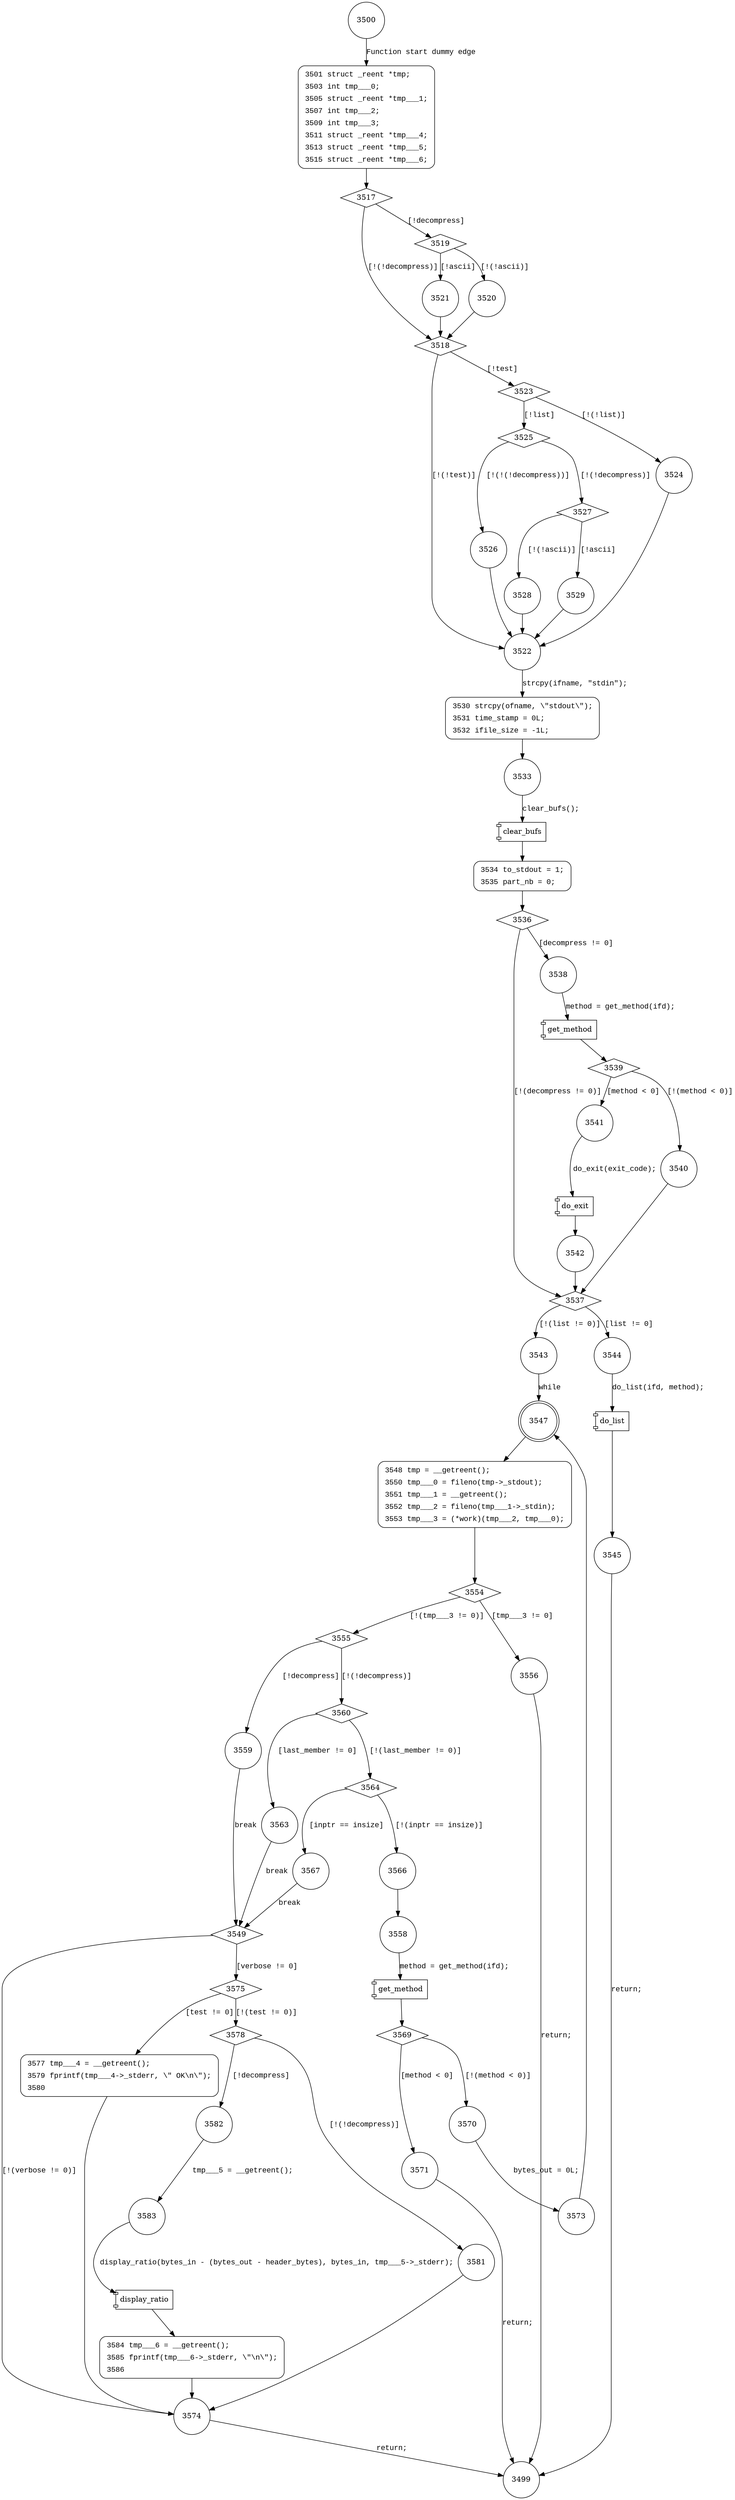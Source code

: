 digraph treat_stdin {
3500 [shape="circle"]
3501 [shape="circle"]
3517 [shape="diamond"]
3518 [shape="diamond"]
3519 [shape="diamond"]
3520 [shape="circle"]
3521 [shape="circle"]
3522 [shape="circle"]
3523 [shape="diamond"]
3524 [shape="circle"]
3525 [shape="diamond"]
3526 [shape="circle"]
3527 [shape="diamond"]
3528 [shape="circle"]
3529 [shape="circle"]
3530 [shape="circle"]
3533 [shape="circle"]
3534 [shape="circle"]
3536 [shape="diamond"]
3537 [shape="diamond"]
3538 [shape="circle"]
3539 [shape="diamond"]
3540 [shape="circle"]
3541 [shape="circle"]
3542 [shape="circle"]
3543 [shape="circle"]
3544 [shape="circle"]
3545 [shape="circle"]
3547 [shape="doublecircle"]
3548 [shape="circle"]
3554 [shape="diamond"]
3555 [shape="diamond"]
3556 [shape="circle"]
3560 [shape="diamond"]
3559 [shape="circle"]
3549 [shape="diamond"]
3574 [shape="circle"]
3575 [shape="diamond"]
3578 [shape="diamond"]
3577 [shape="circle"]
3499 [shape="circle"]
3581 [shape="circle"]
3582 [shape="circle"]
3583 [shape="circle"]
3584 [shape="circle"]
3564 [shape="diamond"]
3563 [shape="circle"]
3566 [shape="circle"]
3567 [shape="circle"]
3558 [shape="circle"]
3569 [shape="diamond"]
3570 [shape="circle"]
3571 [shape="circle"]
3573 [shape="circle"]
3501 [style="filled,bold" penwidth="1" fillcolor="white" fontname="Courier New" shape="Mrecord" label=<<table border="0" cellborder="0" cellpadding="3" bgcolor="white"><tr><td align="right">3501</td><td align="left">struct _reent *tmp;</td></tr><tr><td align="right">3503</td><td align="left">int tmp___0;</td></tr><tr><td align="right">3505</td><td align="left">struct _reent *tmp___1;</td></tr><tr><td align="right">3507</td><td align="left">int tmp___2;</td></tr><tr><td align="right">3509</td><td align="left">int tmp___3;</td></tr><tr><td align="right">3511</td><td align="left">struct _reent *tmp___4;</td></tr><tr><td align="right">3513</td><td align="left">struct _reent *tmp___5;</td></tr><tr><td align="right">3515</td><td align="left">struct _reent *tmp___6;</td></tr></table>>]
3501 -> 3517[label=""]
3530 [style="filled,bold" penwidth="1" fillcolor="white" fontname="Courier New" shape="Mrecord" label=<<table border="0" cellborder="0" cellpadding="3" bgcolor="white"><tr><td align="right">3530</td><td align="left">strcpy(ofname, \"stdout\");</td></tr><tr><td align="right">3531</td><td align="left">time_stamp = 0L;</td></tr><tr><td align="right">3532</td><td align="left">ifile_size = -1L;</td></tr></table>>]
3530 -> 3533[label=""]
3534 [style="filled,bold" penwidth="1" fillcolor="white" fontname="Courier New" shape="Mrecord" label=<<table border="0" cellborder="0" cellpadding="3" bgcolor="white"><tr><td align="right">3534</td><td align="left">to_stdout = 1;</td></tr><tr><td align="right">3535</td><td align="left">part_nb = 0;</td></tr></table>>]
3534 -> 3536[label=""]
3548 [style="filled,bold" penwidth="1" fillcolor="white" fontname="Courier New" shape="Mrecord" label=<<table border="0" cellborder="0" cellpadding="3" bgcolor="white"><tr><td align="right">3548</td><td align="left">tmp = __getreent();</td></tr><tr><td align="right">3550</td><td align="left">tmp___0 = fileno(tmp-&gt;_stdout);</td></tr><tr><td align="right">3551</td><td align="left">tmp___1 = __getreent();</td></tr><tr><td align="right">3552</td><td align="left">tmp___2 = fileno(tmp___1-&gt;_stdin);</td></tr><tr><td align="right">3553</td><td align="left">tmp___3 = (*work)(tmp___2, tmp___0);</td></tr></table>>]
3548 -> 3554[label=""]
3577 [style="filled,bold" penwidth="1" fillcolor="white" fontname="Courier New" shape="Mrecord" label=<<table border="0" cellborder="0" cellpadding="3" bgcolor="white"><tr><td align="right">3577</td><td align="left">tmp___4 = __getreent();</td></tr><tr><td align="right">3579</td><td align="left">fprintf(tmp___4-&gt;_stderr, \" OK\n\");</td></tr><tr><td align="right">3580</td><td align="left"></td></tr></table>>]
3577 -> 3574[label=""]
3584 [style="filled,bold" penwidth="1" fillcolor="white" fontname="Courier New" shape="Mrecord" label=<<table border="0" cellborder="0" cellpadding="3" bgcolor="white"><tr><td align="right">3584</td><td align="left">tmp___6 = __getreent();</td></tr><tr><td align="right">3585</td><td align="left">fprintf(tmp___6-&gt;_stderr, \"\n\");</td></tr><tr><td align="right">3586</td><td align="left"></td></tr></table>>]
3584 -> 3574[label=""]
3500 -> 3501 [label="Function start dummy edge" fontname="Courier New"]
3517 -> 3518 [label="[!(!decompress)]" fontname="Courier New"]
3517 -> 3519 [label="[!decompress]" fontname="Courier New"]
3519 -> 3520 [label="[!(!ascii)]" fontname="Courier New"]
3519 -> 3521 [label="[!ascii]" fontname="Courier New"]
3518 -> 3522 [label="[!(!test)]" fontname="Courier New"]
3518 -> 3523 [label="[!test]" fontname="Courier New"]
3523 -> 3524 [label="[!(!list)]" fontname="Courier New"]
3523 -> 3525 [label="[!list]" fontname="Courier New"]
3525 -> 3526 [label="[!(!(!decompress))]" fontname="Courier New"]
3525 -> 3527 [label="[!(!decompress)]" fontname="Courier New"]
3527 -> 3528 [label="[!(!ascii)]" fontname="Courier New"]
3527 -> 3529 [label="[!ascii]" fontname="Courier New"]
3522 -> 3530 [label="strcpy(ifname, \"stdin\");" fontname="Courier New"]
100170 [shape="component" label="clear_bufs"]
3533 -> 100170 [label="clear_bufs();" fontname="Courier New"]
100170 -> 3534 [label="" fontname="Courier New"]
3536 -> 3537 [label="[!(decompress != 0)]" fontname="Courier New"]
3536 -> 3538 [label="[decompress != 0]" fontname="Courier New"]
100171 [shape="component" label="get_method"]
3538 -> 100171 [label="method = get_method(ifd);" fontname="Courier New"]
100171 -> 3539 [label="" fontname="Courier New"]
3539 -> 3540 [label="[!(method < 0)]" fontname="Courier New"]
3539 -> 3541 [label="[method < 0]" fontname="Courier New"]
100172 [shape="component" label="do_exit"]
3541 -> 100172 [label="do_exit(exit_code);" fontname="Courier New"]
100172 -> 3542 [label="" fontname="Courier New"]
3537 -> 3543 [label="[!(list != 0)]" fontname="Courier New"]
3537 -> 3544 [label="[list != 0]" fontname="Courier New"]
100173 [shape="component" label="do_list"]
3544 -> 100173 [label="do_list(ifd, method);" fontname="Courier New"]
100173 -> 3545 [label="" fontname="Courier New"]
3543 -> 3547 [label="while" fontname="Courier New"]
3547 -> 3548 [label="" fontname="Courier New"]
3554 -> 3555 [label="[!(tmp___3 != 0)]" fontname="Courier New"]
3554 -> 3556 [label="[tmp___3 != 0]" fontname="Courier New"]
3555 -> 3560 [label="[!(!decompress)]" fontname="Courier New"]
3555 -> 3559 [label="[!decompress]" fontname="Courier New"]
3549 -> 3574 [label="[!(verbose != 0)]" fontname="Courier New"]
3549 -> 3575 [label="[verbose != 0]" fontname="Courier New"]
3575 -> 3578 [label="[!(test != 0)]" fontname="Courier New"]
3575 -> 3577 [label="[test != 0]" fontname="Courier New"]
3574 -> 3499 [label="return;" fontname="Courier New"]
3578 -> 3581 [label="[!(!decompress)]" fontname="Courier New"]
3578 -> 3582 [label="[!decompress]" fontname="Courier New"]
100174 [shape="component" label="display_ratio"]
3583 -> 100174 [label="display_ratio(bytes_in - (bytes_out - header_bytes), bytes_in, tmp___5->_stderr);" fontname="Courier New"]
100174 -> 3584 [label="" fontname="Courier New"]
3581 -> 3574 [label="" fontname="Courier New"]
3560 -> 3564 [label="[!(last_member != 0)]" fontname="Courier New"]
3560 -> 3563 [label="[last_member != 0]" fontname="Courier New"]
3564 -> 3566 [label="[!(inptr == insize)]" fontname="Courier New"]
3564 -> 3567 [label="[inptr == insize]" fontname="Courier New"]
3566 -> 3558 [label="" fontname="Courier New"]
100175 [shape="component" label="get_method"]
3558 -> 100175 [label="method = get_method(ifd);" fontname="Courier New"]
100175 -> 3569 [label="" fontname="Courier New"]
3569 -> 3570 [label="[!(method < 0)]" fontname="Courier New"]
3569 -> 3571 [label="[method < 0]" fontname="Courier New"]
3570 -> 3573 [label="bytes_out = 0L;" fontname="Courier New"]
3540 -> 3537 [label="" fontname="Courier New"]
3526 -> 3522 [label="" fontname="Courier New"]
3520 -> 3518 [label="" fontname="Courier New"]
3521 -> 3518 [label="" fontname="Courier New"]
3529 -> 3522 [label="" fontname="Courier New"]
3542 -> 3537 [label="" fontname="Courier New"]
3545 -> 3499 [label="return;" fontname="Courier New"]
3556 -> 3499 [label="return;" fontname="Courier New"]
3559 -> 3549 [label="break" fontname="Courier New"]
3582 -> 3583 [label="tmp___5 = __getreent();" fontname="Courier New"]
3563 -> 3549 [label="break" fontname="Courier New"]
3567 -> 3549 [label="break" fontname="Courier New"]
3571 -> 3499 [label="return;" fontname="Courier New"]
3573 -> 3547 [label="" fontname="Courier New"]
3528 -> 3522 [label="" fontname="Courier New"]
3524 -> 3522 [label="" fontname="Courier New"]
}